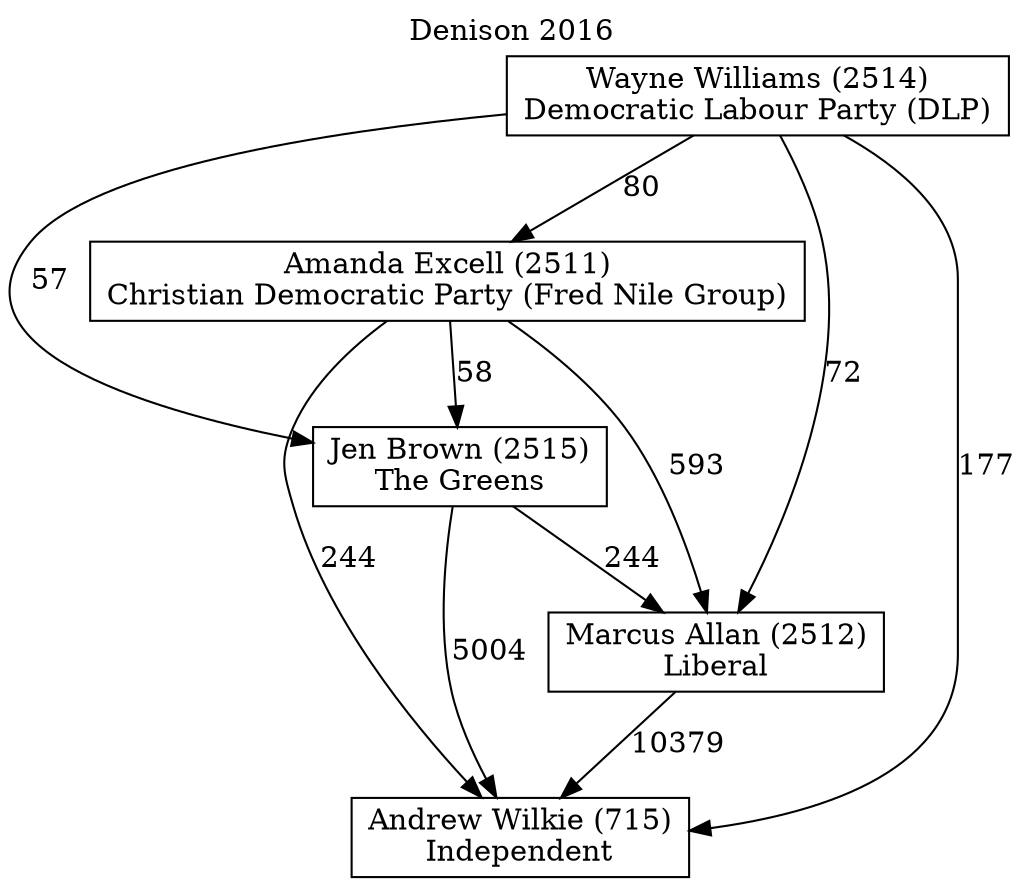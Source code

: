 // House preference flow
digraph "Andrew Wilkie (715)_Denison_2016" {
	graph [label="Denison 2016" labelloc=t mclimit=10]
	node [shape=box]
	"Amanda Excell (2511)" [label="Amanda Excell (2511)
Christian Democratic Party (Fred Nile Group)"]
	"Marcus Allan (2512)" [label="Marcus Allan (2512)
Liberal"]
	"Jen Brown (2515)" [label="Jen Brown (2515)
The Greens"]
	"Wayne Williams (2514)" [label="Wayne Williams (2514)
Democratic Labour Party (DLP)"]
	"Andrew Wilkie (715)" [label="Andrew Wilkie (715)
Independent"]
	"Wayne Williams (2514)" -> "Amanda Excell (2511)" [label=80]
	"Amanda Excell (2511)" -> "Andrew Wilkie (715)" [label=244]
	"Wayne Williams (2514)" -> "Jen Brown (2515)" [label=57]
	"Wayne Williams (2514)" -> "Marcus Allan (2512)" [label=72]
	"Marcus Allan (2512)" -> "Andrew Wilkie (715)" [label=10379]
	"Amanda Excell (2511)" -> "Marcus Allan (2512)" [label=593]
	"Amanda Excell (2511)" -> "Jen Brown (2515)" [label=58]
	"Jen Brown (2515)" -> "Marcus Allan (2512)" [label=244]
	"Wayne Williams (2514)" -> "Andrew Wilkie (715)" [label=177]
	"Jen Brown (2515)" -> "Andrew Wilkie (715)" [label=5004]
}

